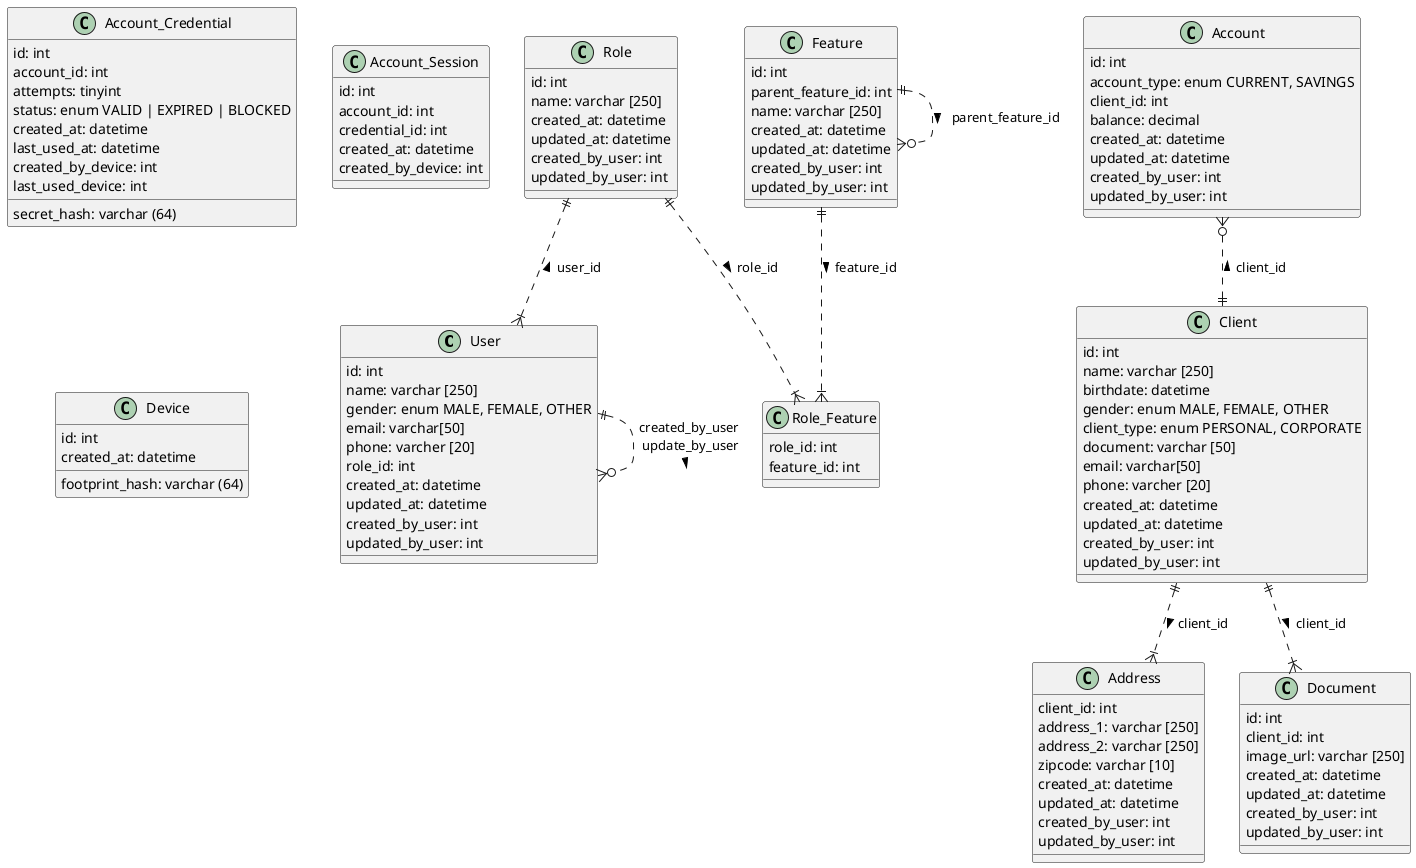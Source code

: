 @startuml

    Class User {
        id: int
        name: varchar [250]
        gender: enum MALE, FEMALE, OTHER
        email: varchar[50]
        phone: varcher [20]
        role_id: int
        created_at: datetime
        updated_at: datetime
        created_by_user: int
        updated_by_user: int
    }

    Class Role {
        id: int
        name: varchar [250]
        created_at: datetime
        updated_at: datetime
        created_by_user: int
        updated_by_user: int
    }

    Class Feature {
        id: int
        parent_feature_id: int
        name: varchar [250]
        created_at: datetime
        updated_at: datetime
        created_by_user: int
        updated_by_user: int
    }

    Class Role_Feature {
        role_id: int
        feature_id: int
    }
    
    Class Client {
        id: int
        name: varchar [250]
        birthdate: datetime
        gender: enum MALE, FEMALE, OTHER
        client_type: enum PERSONAL, CORPORATE
        document: varchar [50]
        email: varchar[50]
        phone: varcher [20]
        created_at: datetime
        updated_at: datetime
        created_by_user: int
        updated_by_user: int
    }

    Class Address {
        client_id: int
        address_1: varchar [250]
        address_2: varchar [250]
        zipcode: varchar [10]
        created_at: datetime
        updated_at: datetime
        created_by_user: int
        updated_by_user: int
    }

    Class Document {
        id: int
        client_id: int
        image_url: varchar [250]
        created_at: datetime
        updated_at: datetime
        created_by_user: int
        updated_by_user: int
    }

    Class Account {
        id: int
        account_type: enum CURRENT, SAVINGS
        client_id: int
        balance: decimal
        created_at: datetime
        updated_at: datetime
        created_by_user: int
        updated_by_user: int
    }

    Class Account_Credential {
        id: int
        account_id: int
        secret_hash: varchar (64)
        attempts: tinyint
        status: enum VALID | EXPIRED | BLOCKED        
        created_at: datetime
        last_used_at: datetime
        created_by_device: int
        last_used_device: int
    }

    Class Account_Session {
        id: int
        account_id: int
        credential_id: int    
        created_at: datetime
        created_by_device: int
    }

    Class Device {
        id: int
        footprint_hash: varchar (64)
        created_at: datetime
    }

    Role ||..|{ Role_Feature : role_id >
    Feature ||..|{ Role_Feature : feature_id >
    Role ||..|{ User : user_id <
    Feature ||..o{ Feature : parent_feature_id >

    User ||..o{ User : created_by_user\n update_by_user\n >

    Client ||..|{ Address : client_id >
    Client ||..|{ Document : client_id >
    Account }o..|| Client : client_id <

@enduml
